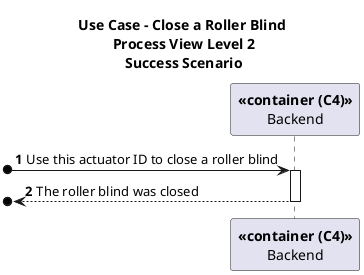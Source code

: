 @startuml

title Use Case - Close a Roller Blind\n Process View Level 2\n Success Scenario
autonumber

participant "**<<container (C4)>>**\nBackend" as BE


[o-> BE : Use this actuator ID to close a roller blind
activate BE
[o<-- BE : The roller blind was closed
deactivate BE

@enduml